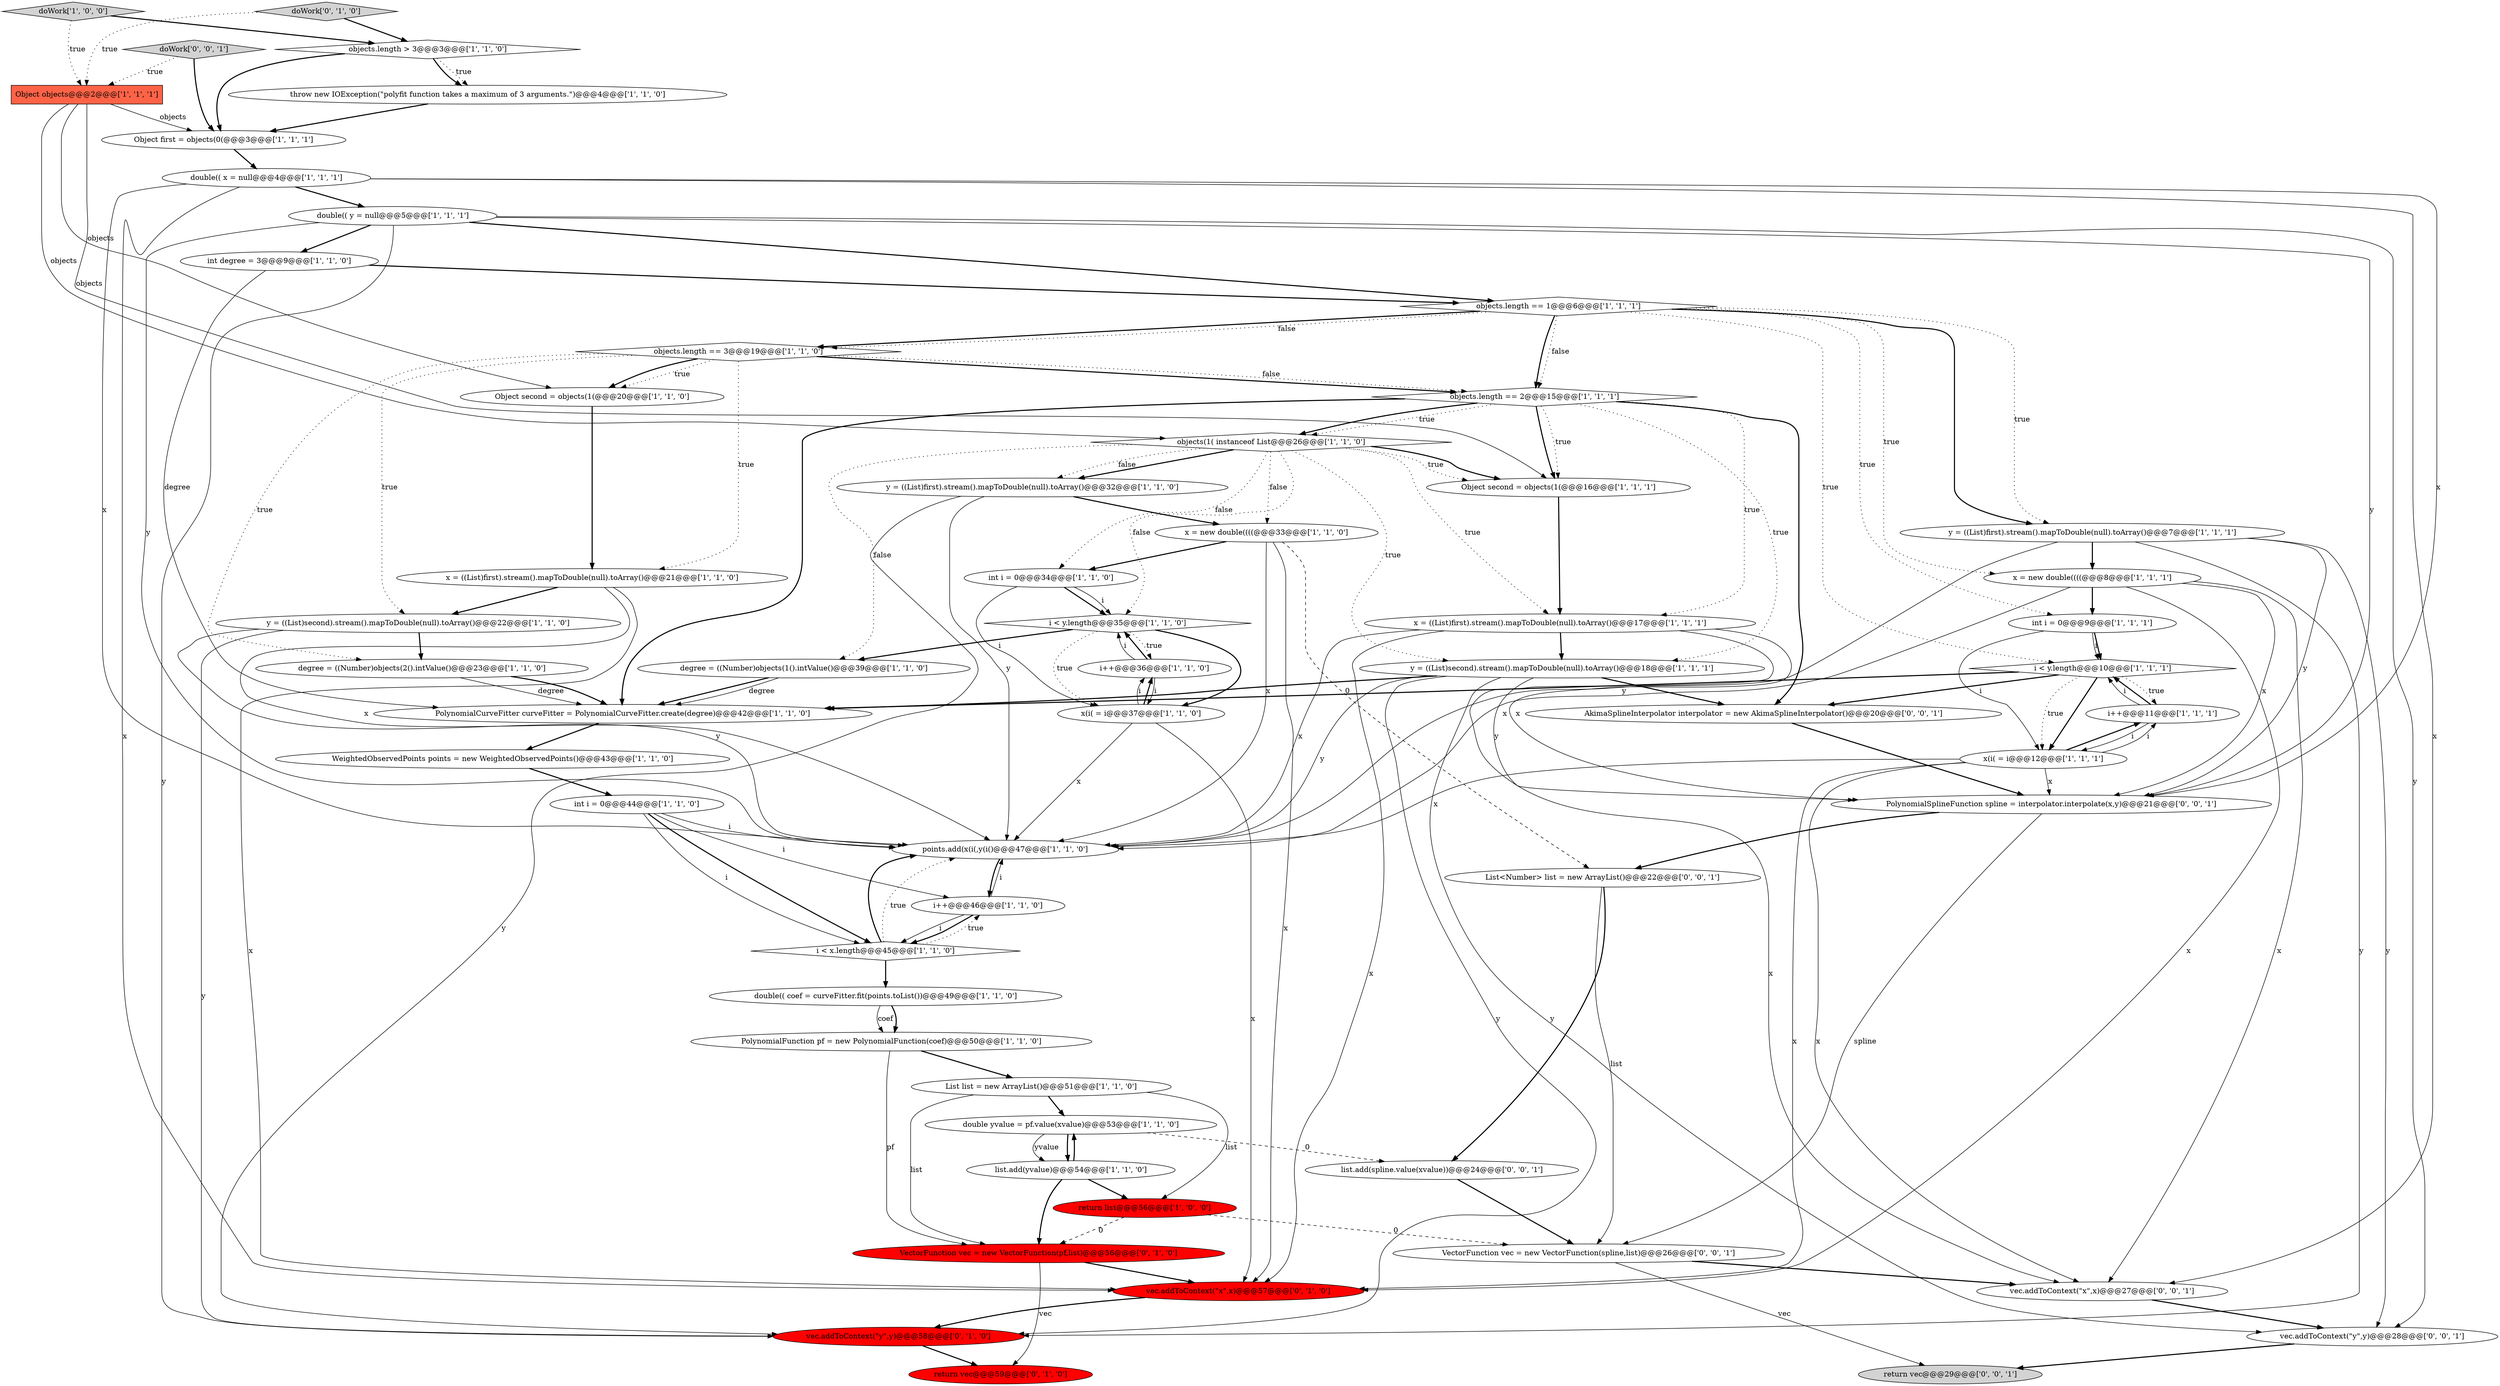 digraph {
50 [style = filled, label = "VectorFunction vec = new VectorFunction(spline,list)@@@26@@@['0', '0', '1']", fillcolor = white, shape = ellipse image = "AAA0AAABBB3BBB"];
20 [style = filled, label = "i < y.length@@@35@@@['1', '1', '0']", fillcolor = white, shape = diamond image = "AAA0AAABBB1BBB"];
11 [style = filled, label = "Object objects@@@2@@@['1', '1', '1']", fillcolor = tomato, shape = box image = "AAA0AAABBB1BBB"];
27 [style = filled, label = "i++@@@11@@@['1', '1', '1']", fillcolor = white, shape = ellipse image = "AAA0AAABBB1BBB"];
43 [style = filled, label = "degree = ((Number)objects(1().intValue()@@@39@@@['1', '1', '0']", fillcolor = white, shape = ellipse image = "AAA0AAABBB1BBB"];
9 [style = filled, label = "objects(1( instanceof List@@@26@@@['1', '1', '0']", fillcolor = white, shape = diamond image = "AAA0AAABBB1BBB"];
25 [style = filled, label = "double(( coef = curveFitter.fit(points.toList())@@@49@@@['1', '1', '0']", fillcolor = white, shape = ellipse image = "AAA0AAABBB1BBB"];
42 [style = filled, label = "x = new double((((@@@8@@@['1', '1', '1']", fillcolor = white, shape = ellipse image = "AAA0AAABBB1BBB"];
41 [style = filled, label = "double(( x = null@@@4@@@['1', '1', '1']", fillcolor = white, shape = ellipse image = "AAA0AAABBB1BBB"];
44 [style = filled, label = "vec.addToContext(\"y\",y)@@@58@@@['0', '1', '0']", fillcolor = red, shape = ellipse image = "AAA1AAABBB2BBB"];
57 [style = filled, label = "List<Number> list = new ArrayList()@@@22@@@['0', '0', '1']", fillcolor = white, shape = ellipse image = "AAA0AAABBB3BBB"];
48 [style = filled, label = "return vec@@@59@@@['0', '1', '0']", fillcolor = red, shape = ellipse image = "AAA1AAABBB2BBB"];
51 [style = filled, label = "list.add(spline.value(xvalue))@@@24@@@['0', '0', '1']", fillcolor = white, shape = ellipse image = "AAA0AAABBB3BBB"];
24 [style = filled, label = "throw new IOException(\"polyfit function takes a maximum of 3 arguments.\")@@@4@@@['1', '1', '0']", fillcolor = white, shape = ellipse image = "AAA0AAABBB1BBB"];
33 [style = filled, label = "i++@@@36@@@['1', '1', '0']", fillcolor = white, shape = ellipse image = "AAA0AAABBB1BBB"];
35 [style = filled, label = "y = ((List)first).stream().mapToDouble(null).toArray()@@@7@@@['1', '1', '1']", fillcolor = white, shape = ellipse image = "AAA0AAABBB1BBB"];
28 [style = filled, label = "int i = 0@@@34@@@['1', '1', '0']", fillcolor = white, shape = ellipse image = "AAA0AAABBB1BBB"];
26 [style = filled, label = "doWork['1', '0', '0']", fillcolor = lightgray, shape = diamond image = "AAA0AAABBB1BBB"];
37 [style = filled, label = "i < y.length@@@10@@@['1', '1', '1']", fillcolor = white, shape = diamond image = "AAA0AAABBB1BBB"];
23 [style = filled, label = "x = ((List)first).stream().mapToDouble(null).toArray()@@@17@@@['1', '1', '1']", fillcolor = white, shape = ellipse image = "AAA0AAABBB1BBB"];
31 [style = filled, label = "PolynomialFunction pf = new PolynomialFunction(coef)@@@50@@@['1', '1', '0']", fillcolor = white, shape = ellipse image = "AAA0AAABBB1BBB"];
52 [style = filled, label = "AkimaSplineInterpolator interpolator = new AkimaSplineInterpolator()@@@20@@@['0', '0', '1']", fillcolor = white, shape = ellipse image = "AAA0AAABBB3BBB"];
4 [style = filled, label = "int i = 0@@@9@@@['1', '1', '1']", fillcolor = white, shape = ellipse image = "AAA0AAABBB1BBB"];
3 [style = filled, label = "List list = new ArrayList()@@@51@@@['1', '1', '0']", fillcolor = white, shape = ellipse image = "AAA0AAABBB1BBB"];
16 [style = filled, label = "int i = 0@@@44@@@['1', '1', '0']", fillcolor = white, shape = ellipse image = "AAA0AAABBB1BBB"];
49 [style = filled, label = "doWork['0', '0', '1']", fillcolor = lightgray, shape = diamond image = "AAA0AAABBB3BBB"];
10 [style = filled, label = "Object first = objects(0(@@@3@@@['1', '1', '1']", fillcolor = white, shape = ellipse image = "AAA0AAABBB1BBB"];
13 [style = filled, label = "return list@@@56@@@['1', '0', '0']", fillcolor = red, shape = ellipse image = "AAA1AAABBB1BBB"];
30 [style = filled, label = "i++@@@46@@@['1', '1', '0']", fillcolor = white, shape = ellipse image = "AAA0AAABBB1BBB"];
38 [style = filled, label = "objects.length > 3@@@3@@@['1', '1', '0']", fillcolor = white, shape = diamond image = "AAA0AAABBB1BBB"];
47 [style = filled, label = "vec.addToContext(\"x\",x)@@@57@@@['0', '1', '0']", fillcolor = red, shape = ellipse image = "AAA1AAABBB2BBB"];
55 [style = filled, label = "vec.addToContext(\"y\",y)@@@28@@@['0', '0', '1']", fillcolor = white, shape = ellipse image = "AAA0AAABBB3BBB"];
36 [style = filled, label = "x(i( = i@@@12@@@['1', '1', '1']", fillcolor = white, shape = ellipse image = "AAA0AAABBB1BBB"];
1 [style = filled, label = "WeightedObservedPoints points = new WeightedObservedPoints()@@@43@@@['1', '1', '0']", fillcolor = white, shape = ellipse image = "AAA0AAABBB1BBB"];
39 [style = filled, label = "x(i( = i@@@37@@@['1', '1', '0']", fillcolor = white, shape = ellipse image = "AAA0AAABBB1BBB"];
12 [style = filled, label = "double(( y = null@@@5@@@['1', '1', '1']", fillcolor = white, shape = ellipse image = "AAA0AAABBB1BBB"];
34 [style = filled, label = "y = ((List)second).stream().mapToDouble(null).toArray()@@@18@@@['1', '1', '1']", fillcolor = white, shape = ellipse image = "AAA0AAABBB1BBB"];
2 [style = filled, label = "objects.length == 1@@@6@@@['1', '1', '1']", fillcolor = white, shape = diamond image = "AAA0AAABBB1BBB"];
8 [style = filled, label = "objects.length == 2@@@15@@@['1', '1', '1']", fillcolor = white, shape = diamond image = "AAA0AAABBB1BBB"];
19 [style = filled, label = "x = ((List)first).stream().mapToDouble(null).toArray()@@@21@@@['1', '1', '0']", fillcolor = white, shape = ellipse image = "AAA0AAABBB1BBB"];
21 [style = filled, label = "objects.length == 3@@@19@@@['1', '1', '0']", fillcolor = white, shape = diamond image = "AAA0AAABBB1BBB"];
54 [style = filled, label = "return vec@@@29@@@['0', '0', '1']", fillcolor = lightgray, shape = ellipse image = "AAA0AAABBB3BBB"];
18 [style = filled, label = "x = new double((((@@@33@@@['1', '1', '0']", fillcolor = white, shape = ellipse image = "AAA0AAABBB1BBB"];
46 [style = filled, label = "VectorFunction vec = new VectorFunction(pf,list)@@@56@@@['0', '1', '0']", fillcolor = red, shape = ellipse image = "AAA1AAABBB2BBB"];
45 [style = filled, label = "doWork['0', '1', '0']", fillcolor = lightgray, shape = diamond image = "AAA0AAABBB2BBB"];
15 [style = filled, label = "points.add(x(i(,y(i()@@@47@@@['1', '1', '0']", fillcolor = white, shape = ellipse image = "AAA0AAABBB1BBB"];
7 [style = filled, label = "PolynomialCurveFitter curveFitter = PolynomialCurveFitter.create(degree)@@@42@@@['1', '1', '0']", fillcolor = white, shape = ellipse image = "AAA0AAABBB1BBB"];
14 [style = filled, label = "Object second = objects(1(@@@20@@@['1', '1', '0']", fillcolor = white, shape = ellipse image = "AAA0AAABBB1BBB"];
5 [style = filled, label = "Object second = objects(1(@@@16@@@['1', '1', '1']", fillcolor = white, shape = ellipse image = "AAA0AAABBB1BBB"];
6 [style = filled, label = "y = ((List)first).stream().mapToDouble(null).toArray()@@@32@@@['1', '1', '0']", fillcolor = white, shape = ellipse image = "AAA0AAABBB1BBB"];
53 [style = filled, label = "PolynomialSplineFunction spline = interpolator.interpolate(x,y)@@@21@@@['0', '0', '1']", fillcolor = white, shape = ellipse image = "AAA0AAABBB3BBB"];
22 [style = filled, label = "double yvalue = pf.value(xvalue)@@@53@@@['1', '1', '0']", fillcolor = white, shape = ellipse image = "AAA0AAABBB1BBB"];
32 [style = filled, label = "list.add(yvalue)@@@54@@@['1', '1', '0']", fillcolor = white, shape = ellipse image = "AAA0AAABBB1BBB"];
0 [style = filled, label = "i < x.length@@@45@@@['1', '1', '0']", fillcolor = white, shape = diamond image = "AAA0AAABBB1BBB"];
40 [style = filled, label = "degree = ((Number)objects(2().intValue()@@@23@@@['1', '1', '0']", fillcolor = white, shape = ellipse image = "AAA0AAABBB1BBB"];
56 [style = filled, label = "vec.addToContext(\"x\",x)@@@27@@@['0', '0', '1']", fillcolor = white, shape = ellipse image = "AAA0AAABBB3BBB"];
17 [style = filled, label = "int degree = 3@@@9@@@['1', '1', '0']", fillcolor = white, shape = ellipse image = "AAA0AAABBB1BBB"];
29 [style = filled, label = "y = ((List)second).stream().mapToDouble(null).toArray()@@@22@@@['1', '1', '0']", fillcolor = white, shape = ellipse image = "AAA0AAABBB1BBB"];
35->44 [style = solid, label="y"];
2->35 [style = bold, label=""];
33->39 [style = solid, label="i"];
32->22 [style = bold, label=""];
16->0 [style = bold, label=""];
6->44 [style = solid, label="y"];
9->28 [style = dotted, label="false"];
13->50 [style = dashed, label="0"];
28->20 [style = bold, label=""];
27->37 [style = solid, label="i"];
21->8 [style = bold, label=""];
35->15 [style = solid, label="y"];
50->56 [style = bold, label=""];
18->57 [style = dashed, label="0"];
2->37 [style = dotted, label="true"];
16->15 [style = solid, label="i"];
57->50 [style = solid, label="list"];
34->44 [style = solid, label="y"];
4->37 [style = solid, label="i"];
10->41 [style = bold, label=""];
41->53 [style = solid, label="x"];
12->44 [style = solid, label="y"];
0->15 [style = bold, label=""];
36->53 [style = solid, label="x"];
23->56 [style = solid, label="x"];
9->6 [style = bold, label=""];
41->15 [style = solid, label="x"];
29->15 [style = solid, label="y"];
50->54 [style = solid, label="vec"];
25->31 [style = bold, label=""];
13->46 [style = dashed, label="0"];
12->2 [style = bold, label=""];
51->50 [style = bold, label=""];
6->15 [style = solid, label="y"];
11->9 [style = solid, label="objects"];
49->10 [style = bold, label=""];
0->25 [style = bold, label=""];
29->44 [style = solid, label="y"];
39->47 [style = solid, label="x"];
3->46 [style = solid, label="list"];
45->38 [style = bold, label=""];
21->8 [style = dotted, label="false"];
19->15 [style = solid, label="x"];
9->5 [style = bold, label=""];
20->43 [style = bold, label=""];
37->36 [style = dotted, label="true"];
35->53 [style = solid, label="y"];
9->18 [style = dotted, label="false"];
17->7 [style = solid, label="degree"];
4->36 [style = solid, label="i"];
22->32 [style = solid, label="yvalue"];
27->36 [style = solid, label="i"];
24->10 [style = bold, label=""];
28->20 [style = solid, label="i"];
23->15 [style = solid, label="x"];
25->31 [style = solid, label="coef"];
19->47 [style = solid, label="x"];
7->1 [style = bold, label=""];
37->36 [style = bold, label=""];
5->23 [style = bold, label=""];
22->51 [style = dashed, label="0"];
57->51 [style = bold, label=""];
21->29 [style = dotted, label="true"];
34->52 [style = bold, label=""];
8->23 [style = dotted, label="true"];
22->32 [style = bold, label=""];
34->53 [style = solid, label="y"];
18->28 [style = bold, label=""];
8->34 [style = dotted, label="true"];
38->24 [style = dotted, label="true"];
9->20 [style = dotted, label="false"];
17->2 [style = bold, label=""];
30->0 [style = solid, label="i"];
2->21 [style = bold, label=""];
1->16 [style = bold, label=""];
21->40 [style = dotted, label="true"];
30->15 [style = solid, label="i"];
20->39 [style = bold, label=""];
47->44 [style = bold, label=""];
29->40 [style = bold, label=""];
33->20 [style = solid, label="i"];
16->30 [style = solid, label="i"];
31->3 [style = bold, label=""];
42->47 [style = solid, label="x"];
36->15 [style = solid, label="x"];
16->0 [style = solid, label="i"];
32->46 [style = bold, label=""];
28->39 [style = solid, label="i"];
38->24 [style = bold, label=""];
35->42 [style = bold, label=""];
39->33 [style = solid, label="i"];
19->29 [style = bold, label=""];
6->18 [style = bold, label=""];
36->27 [style = solid, label="i"];
12->17 [style = bold, label=""];
14->19 [style = bold, label=""];
20->39 [style = dotted, label="true"];
0->30 [style = dotted, label="true"];
8->52 [style = bold, label=""];
37->7 [style = bold, label=""];
39->33 [style = bold, label=""];
39->15 [style = solid, label="x"];
40->7 [style = solid, label="degree"];
43->7 [style = bold, label=""];
42->4 [style = bold, label=""];
27->37 [style = bold, label=""];
49->11 [style = dotted, label="true"];
2->42 [style = dotted, label="true"];
20->33 [style = dotted, label="true"];
9->23 [style = dotted, label="true"];
43->7 [style = solid, label="degree"];
2->21 [style = dotted, label="false"];
45->11 [style = dotted, label="true"];
9->6 [style = dotted, label="false"];
2->4 [style = dotted, label="true"];
9->43 [style = dotted, label="false"];
2->35 [style = dotted, label="true"];
2->8 [style = dotted, label="false"];
37->52 [style = bold, label=""];
30->0 [style = bold, label=""];
41->12 [style = bold, label=""];
8->9 [style = dotted, label="true"];
26->11 [style = dotted, label="true"];
12->53 [style = solid, label="y"];
37->27 [style = dotted, label="true"];
42->53 [style = solid, label="x"];
41->56 [style = solid, label="x"];
23->47 [style = solid, label="x"];
23->53 [style = solid, label="x"];
42->56 [style = solid, label="x"];
46->48 [style = solid, label="vec"];
21->14 [style = bold, label=""];
9->5 [style = dotted, label="true"];
42->15 [style = solid, label="x"];
35->55 [style = solid, label="y"];
33->20 [style = bold, label=""];
52->53 [style = bold, label=""];
53->50 [style = solid, label="spline"];
38->10 [style = bold, label=""];
0->15 [style = dotted, label="true"];
53->57 [style = bold, label=""];
34->55 [style = solid, label="y"];
41->47 [style = solid, label="x"];
11->10 [style = solid, label="objects"];
34->7 [style = bold, label=""];
15->30 [style = bold, label=""];
46->47 [style = bold, label=""];
36->56 [style = solid, label="x"];
3->22 [style = bold, label=""];
8->7 [style = bold, label=""];
12->15 [style = solid, label="y"];
26->38 [style = bold, label=""];
31->46 [style = solid, label="pf"];
18->47 [style = solid, label="x"];
3->13 [style = solid, label="list"];
40->7 [style = bold, label=""];
36->27 [style = bold, label=""];
4->37 [style = bold, label=""];
8->5 [style = bold, label=""];
9->34 [style = dotted, label="true"];
8->5 [style = dotted, label="true"];
44->48 [style = bold, label=""];
21->19 [style = dotted, label="true"];
11->14 [style = solid, label="objects"];
21->14 [style = dotted, label="true"];
8->9 [style = bold, label=""];
23->34 [style = bold, label=""];
36->47 [style = solid, label="x"];
12->55 [style = solid, label="y"];
18->15 [style = solid, label="x"];
55->54 [style = bold, label=""];
32->13 [style = bold, label=""];
11->5 [style = solid, label="objects"];
34->15 [style = solid, label="y"];
2->8 [style = bold, label=""];
56->55 [style = bold, label=""];
}
